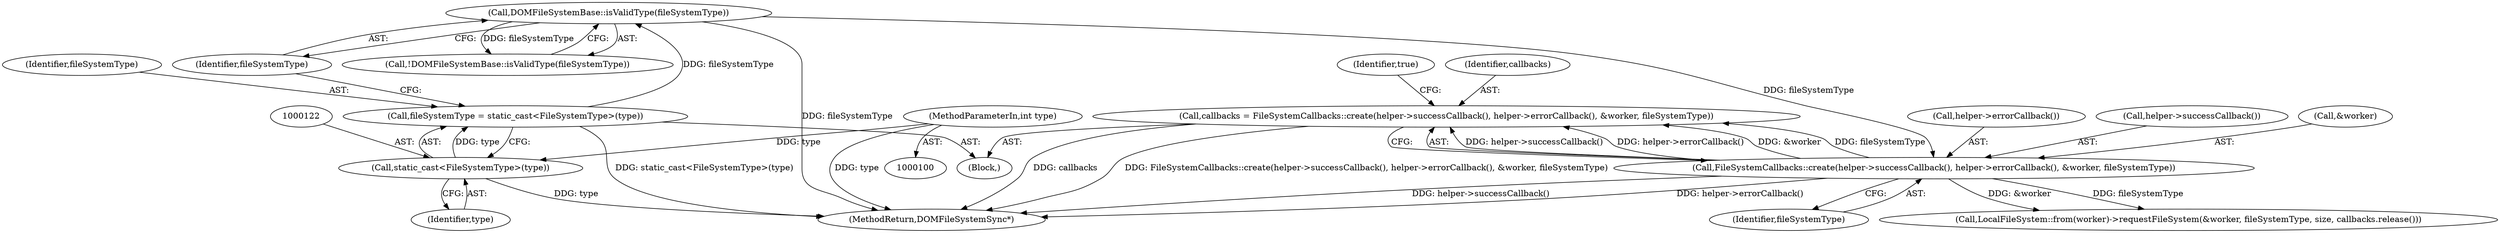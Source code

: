 digraph "0_Chrome_02c8303512ebed345011f7b545e2f418799be2f0_19@API" {
"1000139" [label="(Call,callbacks = FileSystemCallbacks::create(helper->successCallback(), helper->errorCallback(), &worker, fileSystemType))"];
"1000141" [label="(Call,FileSystemCallbacks::create(helper->successCallback(), helper->errorCallback(), &worker, fileSystemType))"];
"1000126" [label="(Call,DOMFileSystemBase::isValidType(fileSystemType))"];
"1000119" [label="(Call,fileSystemType = static_cast<FileSystemType>(type))"];
"1000121" [label="(Call,static_cast<FileSystemType>(type))"];
"1000102" [label="(MethodParameterIn,int type)"];
"1000140" [label="(Identifier,callbacks)"];
"1000123" [label="(Identifier,type)"];
"1000127" [label="(Identifier,fileSystemType)"];
"1000148" [label="(Identifier,true)"];
"1000139" [label="(Call,callbacks = FileSystemCallbacks::create(helper->successCallback(), helper->errorCallback(), &worker, fileSystemType))"];
"1000143" [label="(Call,helper->errorCallback())"];
"1000149" [label="(Call,LocalFileSystem::from(worker)->requestFileSystem(&worker, fileSystemType, size, callbacks.release()))"];
"1000119" [label="(Call,fileSystemType = static_cast<FileSystemType>(type))"];
"1000141" [label="(Call,FileSystemCallbacks::create(helper->successCallback(), helper->errorCallback(), &worker, fileSystemType))"];
"1000121" [label="(Call,static_cast<FileSystemType>(type))"];
"1000126" [label="(Call,DOMFileSystemBase::isValidType(fileSystemType))"];
"1000120" [label="(Identifier,fileSystemType)"];
"1000125" [label="(Call,!DOMFileSystemBase::isValidType(fileSystemType))"];
"1000102" [label="(MethodParameterIn,int type)"];
"1000105" [label="(Block,)"];
"1000142" [label="(Call,helper->successCallback())"];
"1000144" [label="(Call,&worker)"];
"1000146" [label="(Identifier,fileSystemType)"];
"1000158" [label="(MethodReturn,DOMFileSystemSync*)"];
"1000139" -> "1000105"  [label="AST: "];
"1000139" -> "1000141"  [label="CFG: "];
"1000140" -> "1000139"  [label="AST: "];
"1000141" -> "1000139"  [label="AST: "];
"1000148" -> "1000139"  [label="CFG: "];
"1000139" -> "1000158"  [label="DDG: FileSystemCallbacks::create(helper->successCallback(), helper->errorCallback(), &worker, fileSystemType)"];
"1000139" -> "1000158"  [label="DDG: callbacks"];
"1000141" -> "1000139"  [label="DDG: helper->successCallback()"];
"1000141" -> "1000139"  [label="DDG: helper->errorCallback()"];
"1000141" -> "1000139"  [label="DDG: &worker"];
"1000141" -> "1000139"  [label="DDG: fileSystemType"];
"1000141" -> "1000146"  [label="CFG: "];
"1000142" -> "1000141"  [label="AST: "];
"1000143" -> "1000141"  [label="AST: "];
"1000144" -> "1000141"  [label="AST: "];
"1000146" -> "1000141"  [label="AST: "];
"1000141" -> "1000158"  [label="DDG: helper->successCallback()"];
"1000141" -> "1000158"  [label="DDG: helper->errorCallback()"];
"1000126" -> "1000141"  [label="DDG: fileSystemType"];
"1000141" -> "1000149"  [label="DDG: &worker"];
"1000141" -> "1000149"  [label="DDG: fileSystemType"];
"1000126" -> "1000125"  [label="AST: "];
"1000126" -> "1000127"  [label="CFG: "];
"1000127" -> "1000126"  [label="AST: "];
"1000125" -> "1000126"  [label="CFG: "];
"1000126" -> "1000158"  [label="DDG: fileSystemType"];
"1000126" -> "1000125"  [label="DDG: fileSystemType"];
"1000119" -> "1000126"  [label="DDG: fileSystemType"];
"1000119" -> "1000105"  [label="AST: "];
"1000119" -> "1000121"  [label="CFG: "];
"1000120" -> "1000119"  [label="AST: "];
"1000121" -> "1000119"  [label="AST: "];
"1000127" -> "1000119"  [label="CFG: "];
"1000119" -> "1000158"  [label="DDG: static_cast<FileSystemType>(type)"];
"1000121" -> "1000119"  [label="DDG: type"];
"1000121" -> "1000123"  [label="CFG: "];
"1000122" -> "1000121"  [label="AST: "];
"1000123" -> "1000121"  [label="AST: "];
"1000121" -> "1000158"  [label="DDG: type"];
"1000102" -> "1000121"  [label="DDG: type"];
"1000102" -> "1000100"  [label="AST: "];
"1000102" -> "1000158"  [label="DDG: type"];
}
